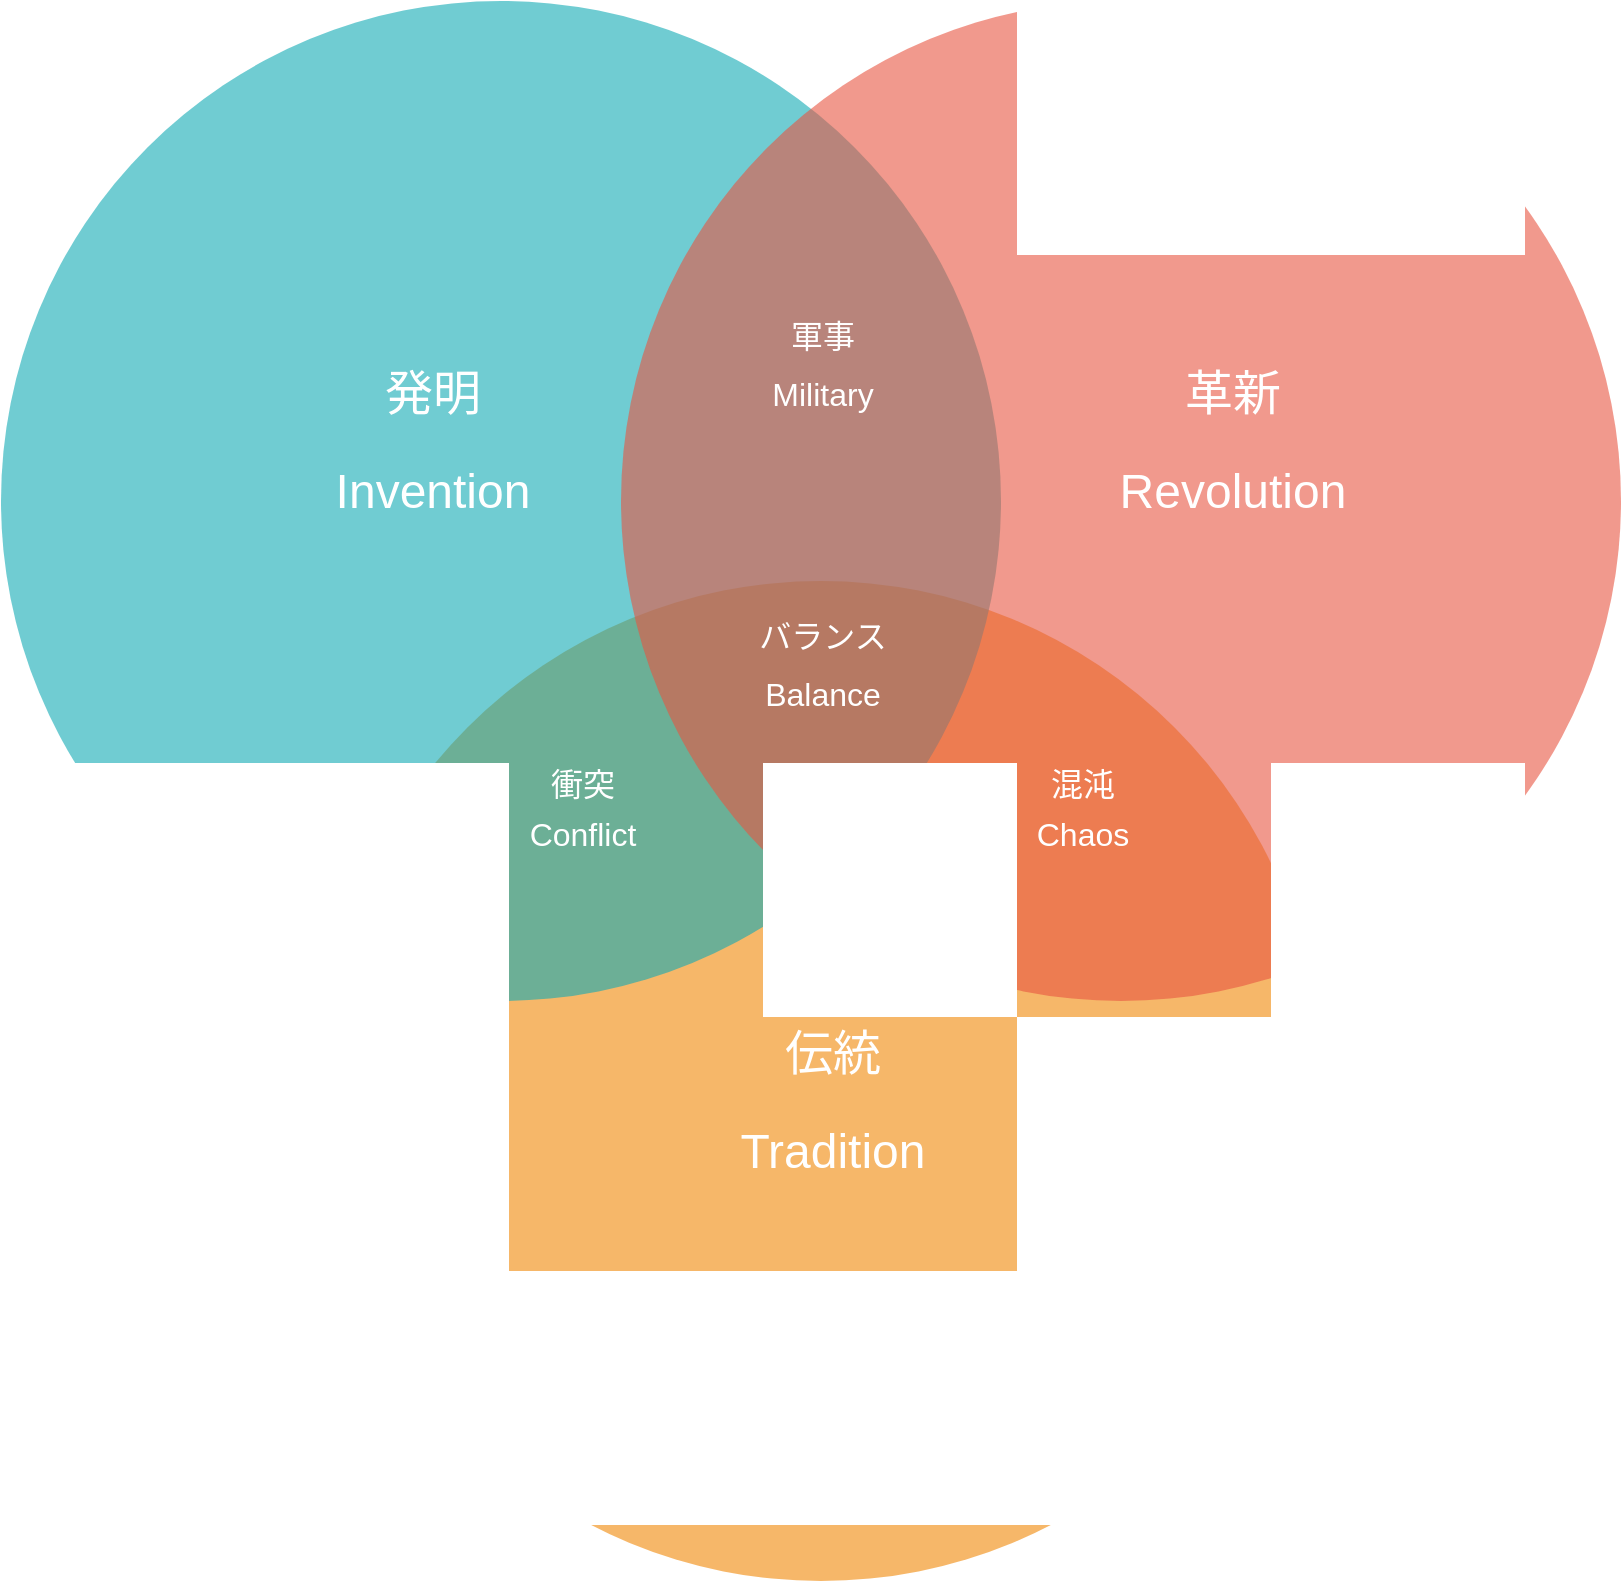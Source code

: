 <mxfile version="13.4.4" type="device"><diagram id="3228e29e-7158-1315-38df-8450db1d8a1d" name="Page-1"><mxGraphModel dx="1659" dy="1498" grid="1" gridSize="10" guides="1" tooltips="1" connect="1" arrows="1" fold="1" page="1" pageScale="1" pageWidth="1169" pageHeight="827" background="#ffffff" math="0" shadow="0"><root><mxCell id="0"/><mxCell id="1" parent="0"/><mxCell id="21531" value="" style="ellipse;fillColor=#F08705;opacity=60;strokeColor=none;html=1;fontColor=#FFFFFF;" parent="1" vertex="1"><mxGeometry x="339.5" y="308.5" width="500" height="500" as="geometry"/></mxCell><mxCell id="21532" value="" style="ellipse;fillColor=#12AAB5;opacity=60;strokeColor=none;html=1;fontColor=#FFFFFF;" parent="1" vertex="1"><mxGeometry x="179.5" y="18.5" width="500" height="500" as="geometry"/></mxCell><mxCell id="21533" value="" style="ellipse;fillColor=#e85642;opacity=60;strokeColor=none;html=1;fontColor=#FFFFFF;" parent="1" vertex="1"><mxGeometry x="489.5" y="18.5" width="500" height="500" as="geometry"/></mxCell><mxCell id="21534" value="Invention" style="text;fontSize=24;align=center;verticalAlign=middle;html=1;fontColor=#FFFFFF;" parent="1" vertex="1"><mxGeometry x="299.5" y="228.5" width="190" height="70" as="geometry"/></mxCell><mxCell id="21535" value="Revolution" style="text;fontSize=24;align=center;verticalAlign=middle;html=1;fontColor=#FFFFFF;" parent="1" vertex="1"><mxGeometry x="699.5" y="228.5" width="190" height="70" as="geometry"/></mxCell><mxCell id="21536" value="Tradition" style="text;fontSize=24;align=center;verticalAlign=middle;html=1;fontColor=#FFFFFF;" parent="1" vertex="1"><mxGeometry x="499.5" y="558.5" width="190" height="70" as="geometry"/></mxCell><mxCell id="21537" value="Military" style="text;align=center;html=1;fontColor=#FFFFFF;fontSize=16;" parent="1" vertex="1"><mxGeometry x="569.5" y="198.5" width="40" height="40" as="geometry"/></mxCell><mxCell id="21538" value="Conflict" style="text;align=center;html=1;fontColor=#FFFFFF;fontSize=16;" parent="1" vertex="1"><mxGeometry x="449.5" y="418.5" width="40" height="40" as="geometry"/></mxCell><mxCell id="21539" value="Chaos" style="text;align=center;html=1;fontColor=#FFFFFF;fontSize=16;" parent="1" vertex="1"><mxGeometry x="699.5" y="418.5" width="40" height="40" as="geometry"/></mxCell><mxCell id="21540" value="Balance" style="text;align=center;html=1;fontColor=#FFFFFF;fontSize=16;" parent="1" vertex="1"><mxGeometry x="569.5" y="348.5" width="40" height="40" as="geometry"/></mxCell><mxCell id="X4WX0SO0R59wP_dRSY0D-21540" value="革新" style="text;fontSize=24;align=center;verticalAlign=middle;html=1;fontColor=#FFFFFF;" vertex="1" parent="1"><mxGeometry x="699.5" y="180" width="190" height="70" as="geometry"/></mxCell><mxCell id="X4WX0SO0R59wP_dRSY0D-21541" value="発明" style="text;fontSize=24;align=center;verticalAlign=middle;html=1;fontColor=#FFFFFF;" vertex="1" parent="1"><mxGeometry x="299.5" y="180" width="190" height="70" as="geometry"/></mxCell><mxCell id="X4WX0SO0R59wP_dRSY0D-21542" value="軍事" style="text;align=center;html=1;fontColor=#FFFFFF;fontSize=16;" vertex="1" parent="1"><mxGeometry x="569.5" y="170" width="40" height="40" as="geometry"/></mxCell><mxCell id="X4WX0SO0R59wP_dRSY0D-21543" value="バランス" style="text;align=center;html=1;fontColor=#FFFFFF;fontSize=16;" vertex="1" parent="1"><mxGeometry x="569.5" y="320" width="40" height="40" as="geometry"/></mxCell><mxCell id="X4WX0SO0R59wP_dRSY0D-21544" value="衝突" style="text;align=center;html=1;fontColor=#FFFFFF;fontSize=16;" vertex="1" parent="1"><mxGeometry x="449.5" y="394" width="40" height="40" as="geometry"/></mxCell><mxCell id="X4WX0SO0R59wP_dRSY0D-21545" value="混沌" style="text;align=center;html=1;fontColor=#FFFFFF;fontSize=16;" vertex="1" parent="1"><mxGeometry x="699.5" y="394" width="40" height="40" as="geometry"/></mxCell><mxCell id="X4WX0SO0R59wP_dRSY0D-21546" value="伝統" style="text;fontSize=24;align=center;verticalAlign=middle;html=1;fontColor=#FFFFFF;" vertex="1" parent="1"><mxGeometry x="499.5" y="510" width="190" height="70" as="geometry"/></mxCell></root></mxGraphModel></diagram></mxfile>
